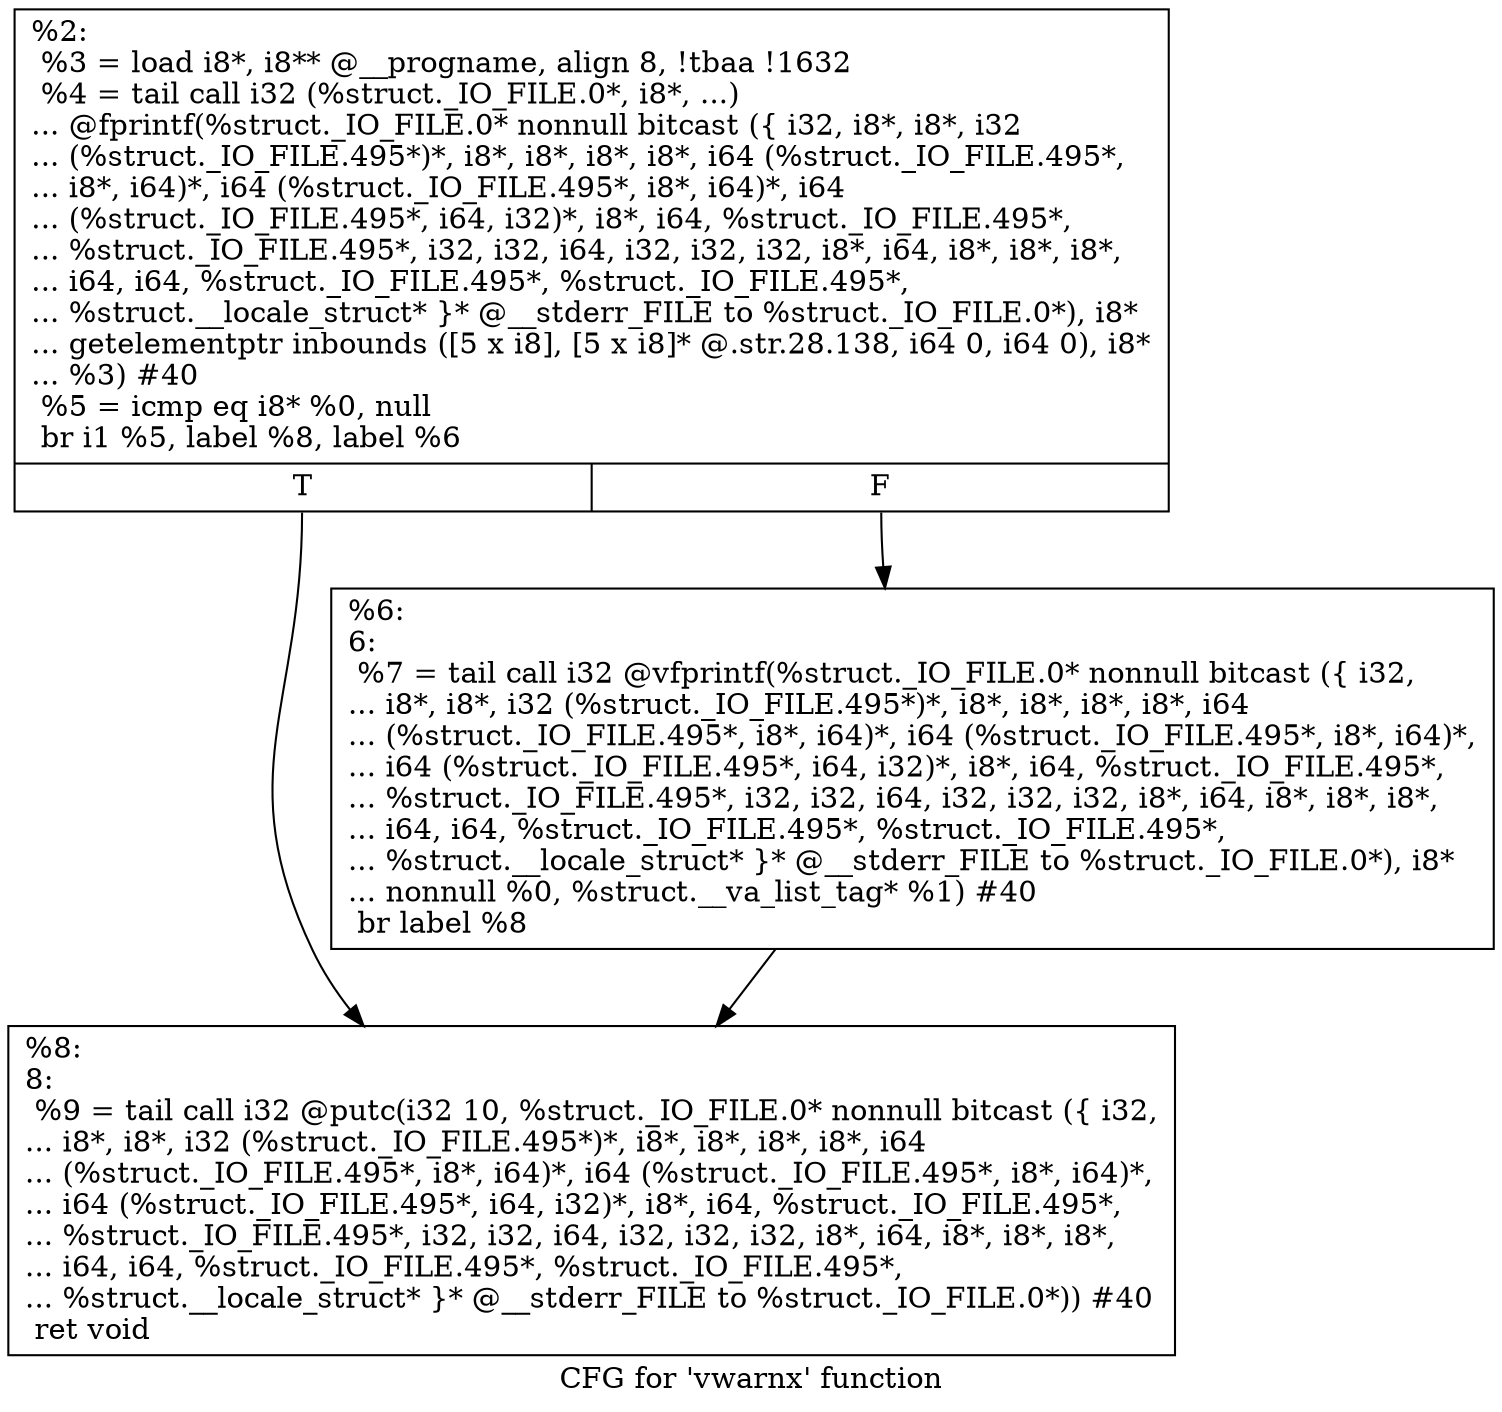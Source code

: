 digraph "CFG for 'vwarnx' function" {
	label="CFG for 'vwarnx' function";

	Node0x17f81e0 [shape=record,label="{%2:\l  %3 = load i8*, i8** @__progname, align 8, !tbaa !1632\l  %4 = tail call i32 (%struct._IO_FILE.0*, i8*, ...)\l... @fprintf(%struct._IO_FILE.0* nonnull bitcast (\{ i32, i8*, i8*, i32\l... (%struct._IO_FILE.495*)*, i8*, i8*, i8*, i8*, i64 (%struct._IO_FILE.495*,\l... i8*, i64)*, i64 (%struct._IO_FILE.495*, i8*, i64)*, i64\l... (%struct._IO_FILE.495*, i64, i32)*, i8*, i64, %struct._IO_FILE.495*,\l... %struct._IO_FILE.495*, i32, i32, i64, i32, i32, i32, i8*, i64, i8*, i8*, i8*,\l... i64, i64, %struct._IO_FILE.495*, %struct._IO_FILE.495*,\l... %struct.__locale_struct* \}* @__stderr_FILE to %struct._IO_FILE.0*), i8*\l... getelementptr inbounds ([5 x i8], [5 x i8]* @.str.28.138, i64 0, i64 0), i8*\l... %3) #40\l  %5 = icmp eq i8* %0, null\l  br i1 %5, label %8, label %6\l|{<s0>T|<s1>F}}"];
	Node0x17f81e0:s0 -> Node0x17f8280;
	Node0x17f81e0:s1 -> Node0x17f8230;
	Node0x17f8230 [shape=record,label="{%6:\l6:                                                \l  %7 = tail call i32 @vfprintf(%struct._IO_FILE.0* nonnull bitcast (\{ i32,\l... i8*, i8*, i32 (%struct._IO_FILE.495*)*, i8*, i8*, i8*, i8*, i64\l... (%struct._IO_FILE.495*, i8*, i64)*, i64 (%struct._IO_FILE.495*, i8*, i64)*,\l... i64 (%struct._IO_FILE.495*, i64, i32)*, i8*, i64, %struct._IO_FILE.495*,\l... %struct._IO_FILE.495*, i32, i32, i64, i32, i32, i32, i8*, i64, i8*, i8*, i8*,\l... i64, i64, %struct._IO_FILE.495*, %struct._IO_FILE.495*,\l... %struct.__locale_struct* \}* @__stderr_FILE to %struct._IO_FILE.0*), i8*\l... nonnull %0, %struct.__va_list_tag* %1) #40\l  br label %8\l}"];
	Node0x17f8230 -> Node0x17f8280;
	Node0x17f8280 [shape=record,label="{%8:\l8:                                                \l  %9 = tail call i32 @putc(i32 10, %struct._IO_FILE.0* nonnull bitcast (\{ i32,\l... i8*, i8*, i32 (%struct._IO_FILE.495*)*, i8*, i8*, i8*, i8*, i64\l... (%struct._IO_FILE.495*, i8*, i64)*, i64 (%struct._IO_FILE.495*, i8*, i64)*,\l... i64 (%struct._IO_FILE.495*, i64, i32)*, i8*, i64, %struct._IO_FILE.495*,\l... %struct._IO_FILE.495*, i32, i32, i64, i32, i32, i32, i8*, i64, i8*, i8*, i8*,\l... i64, i64, %struct._IO_FILE.495*, %struct._IO_FILE.495*,\l... %struct.__locale_struct* \}* @__stderr_FILE to %struct._IO_FILE.0*)) #40\l  ret void\l}"];
}
